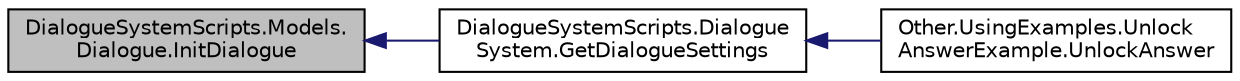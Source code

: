 digraph "DialogueSystemScripts.Models.Dialogue.InitDialogue"
{
  edge [fontname="Helvetica",fontsize="10",labelfontname="Helvetica",labelfontsize="10"];
  node [fontname="Helvetica",fontsize="10",shape=record];
  rankdir="LR";
  Node3 [label="DialogueSystemScripts.Models.\lDialogue.InitDialogue",height=0.2,width=0.4,color="black", fillcolor="grey75", style="filled", fontcolor="black"];
  Node3 -> Node4 [dir="back",color="midnightblue",fontsize="10",style="solid",fontname="Helvetica"];
  Node4 [label="DialogueSystemScripts.Dialogue\lSystem.GetDialogueSettings",height=0.2,width=0.4,color="black", fillcolor="white", style="filled",URL="$class_dialogue_system_scripts_1_1_dialogue_system.html#a80786a6ceef1572a79906131dd28cb8b",tooltip="Метод для получения настроек диалога. "];
  Node4 -> Node5 [dir="back",color="midnightblue",fontsize="10",style="solid",fontname="Helvetica"];
  Node5 [label="Other.UsingExamples.Unlock\lAnswerExample.UnlockAnswer",height=0.2,width=0.4,color="black", fillcolor="white", style="filled",URL="$class_other_1_1_using_examples_1_1_unlock_answer_example.html#afa793050d5c11c0aaaa3e3f6ae089694",tooltip="Метод, разблокирующий закрытый(неактивный) вариант ответа в системе диалогов. "];
}

